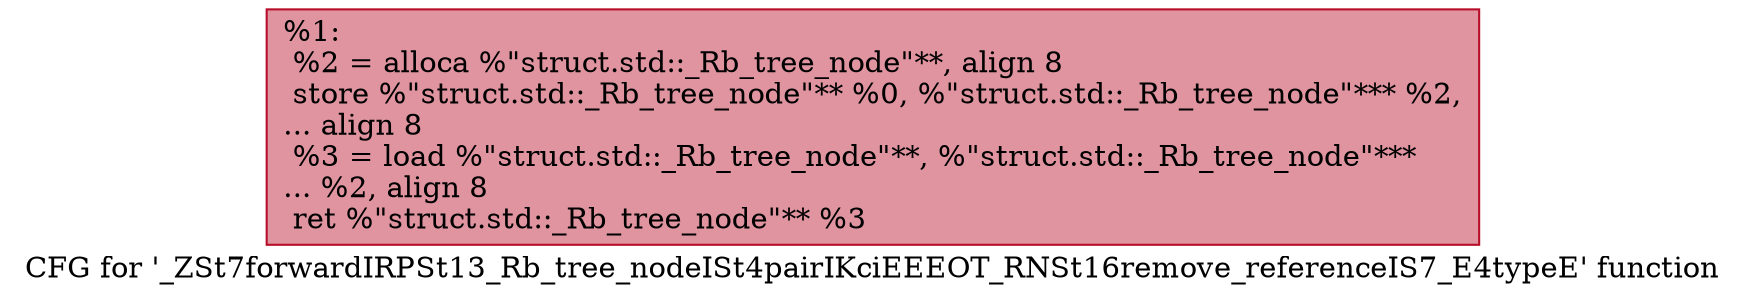 digraph "CFG for '_ZSt7forwardIRPSt13_Rb_tree_nodeISt4pairIKciEEEOT_RNSt16remove_referenceIS7_E4typeE' function" {
	label="CFG for '_ZSt7forwardIRPSt13_Rb_tree_nodeISt4pairIKciEEEOT_RNSt16remove_referenceIS7_E4typeE' function";

	Node0x557bfd537990 [shape=record,color="#b70d28ff", style=filled, fillcolor="#b70d2870",label="{%1:\l  %2 = alloca %\"struct.std::_Rb_tree_node\"**, align 8\l  store %\"struct.std::_Rb_tree_node\"** %0, %\"struct.std::_Rb_tree_node\"*** %2,\l... align 8\l  %3 = load %\"struct.std::_Rb_tree_node\"**, %\"struct.std::_Rb_tree_node\"***\l... %2, align 8\l  ret %\"struct.std::_Rb_tree_node\"** %3\l}"];
}
